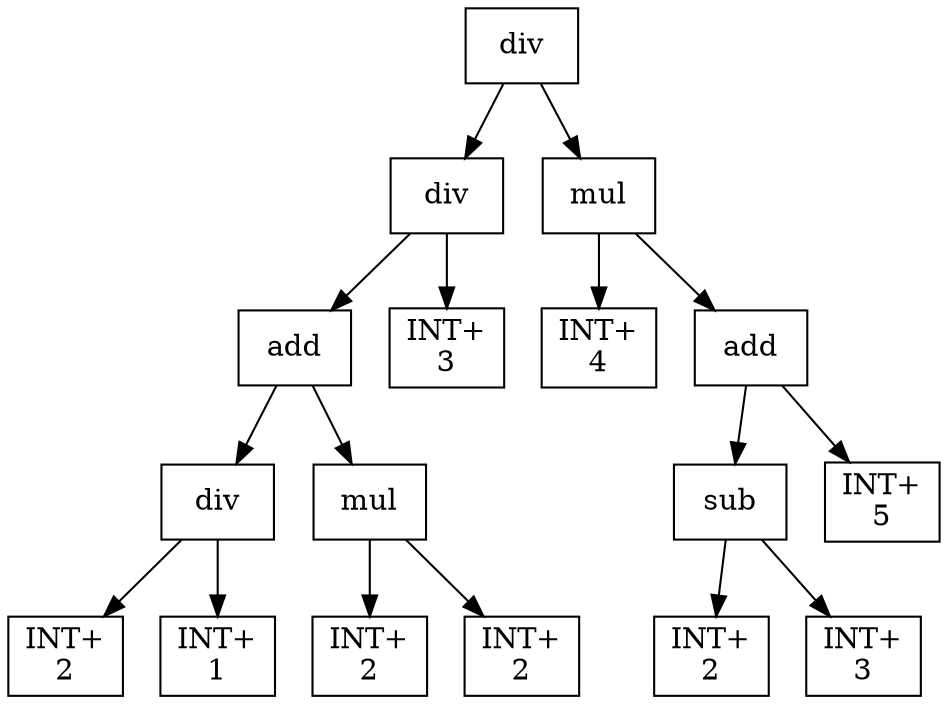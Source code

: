 digraph expr {
  node [shape=box];
  n1 [label="div"];
  n2 [label="div"];
  n3 [label="add"];
  n4 [label="div"];
  n5 [label="INT+\n2"];
  n6 [label="INT+\n1"];
  n4 -> n5;
  n4 -> n6;
  n7 [label="mul"];
  n8 [label="INT+\n2"];
  n9 [label="INT+\n2"];
  n7 -> n8;
  n7 -> n9;
  n3 -> n4;
  n3 -> n7;
  n10 [label="INT+\n3"];
  n2 -> n3;
  n2 -> n10;
  n11 [label="mul"];
  n12 [label="INT+\n4"];
  n13 [label="add"];
  n14 [label="sub"];
  n15 [label="INT+\n2"];
  n16 [label="INT+\n3"];
  n14 -> n15;
  n14 -> n16;
  n17 [label="INT+\n5"];
  n13 -> n14;
  n13 -> n17;
  n11 -> n12;
  n11 -> n13;
  n1 -> n2;
  n1 -> n11;
}